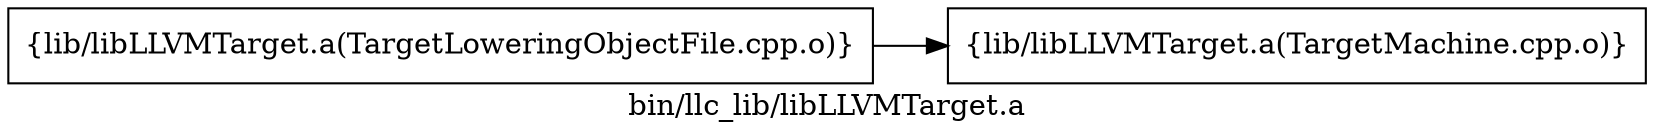 digraph "bin/llc_lib/libLLVMTarget.a" {
	label="bin/llc_lib/libLLVMTarget.a";
	rankdir=LR;

	Node0x55d3d39d7208 [shape=record,shape=box,group=0,label="{lib/libLLVMTarget.a(TargetMachine.cpp.o)}"];
	Node0x55d3d39d7578 [shape=record,shape=box,group=0,label="{lib/libLLVMTarget.a(TargetLoweringObjectFile.cpp.o)}"];
	Node0x55d3d39d7578 -> Node0x55d3d39d7208;
}
